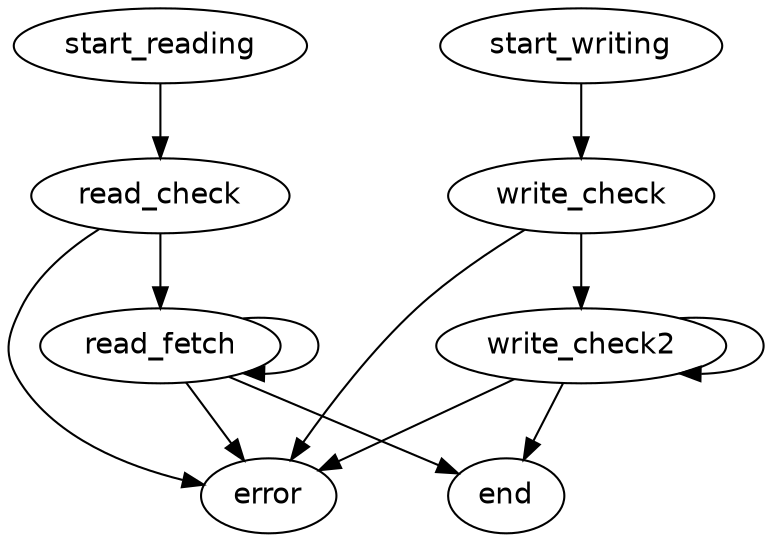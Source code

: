 
/* $Id$ */

digraph sii {
    node [fontname="Helvetica"]
    edge [fontname="Helvetica", fontsize="12"]

    start_reading
    start_reading -> read_check [weight=5]

    read_check
    read_check -> error
    read_check -> read_fetch [weight=5]

    read_fetch
    read_fetch -> error
    read_fetch -> end [weight=5]
    read_fetch -> read_fetch

    start_writing
    start_writing -> write_check [weight=5]

    write_check
    write_check -> error
    write_check -> write_check2 [weight=5]

    write_check2
    write_check2 -> error
    write_check2 -> end [weight=5]
    write_check2 -> write_check2

    end

    error
}
